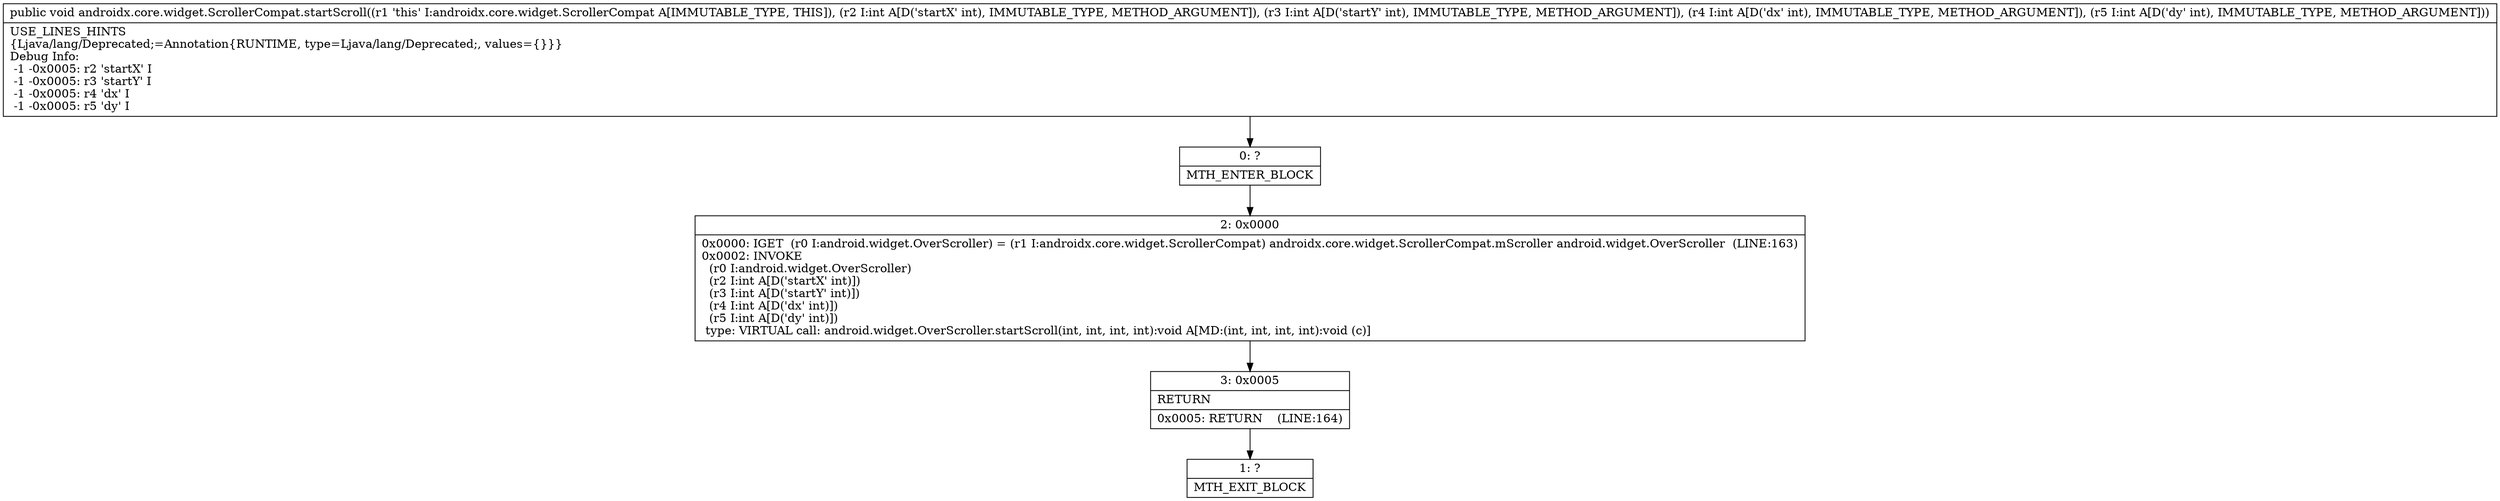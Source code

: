 digraph "CFG forandroidx.core.widget.ScrollerCompat.startScroll(IIII)V" {
Node_0 [shape=record,label="{0\:\ ?|MTH_ENTER_BLOCK\l}"];
Node_2 [shape=record,label="{2\:\ 0x0000|0x0000: IGET  (r0 I:android.widget.OverScroller) = (r1 I:androidx.core.widget.ScrollerCompat) androidx.core.widget.ScrollerCompat.mScroller android.widget.OverScroller  (LINE:163)\l0x0002: INVOKE  \l  (r0 I:android.widget.OverScroller)\l  (r2 I:int A[D('startX' int)])\l  (r3 I:int A[D('startY' int)])\l  (r4 I:int A[D('dx' int)])\l  (r5 I:int A[D('dy' int)])\l type: VIRTUAL call: android.widget.OverScroller.startScroll(int, int, int, int):void A[MD:(int, int, int, int):void (c)]\l}"];
Node_3 [shape=record,label="{3\:\ 0x0005|RETURN\l|0x0005: RETURN    (LINE:164)\l}"];
Node_1 [shape=record,label="{1\:\ ?|MTH_EXIT_BLOCK\l}"];
MethodNode[shape=record,label="{public void androidx.core.widget.ScrollerCompat.startScroll((r1 'this' I:androidx.core.widget.ScrollerCompat A[IMMUTABLE_TYPE, THIS]), (r2 I:int A[D('startX' int), IMMUTABLE_TYPE, METHOD_ARGUMENT]), (r3 I:int A[D('startY' int), IMMUTABLE_TYPE, METHOD_ARGUMENT]), (r4 I:int A[D('dx' int), IMMUTABLE_TYPE, METHOD_ARGUMENT]), (r5 I:int A[D('dy' int), IMMUTABLE_TYPE, METHOD_ARGUMENT]))  | USE_LINES_HINTS\l\{Ljava\/lang\/Deprecated;=Annotation\{RUNTIME, type=Ljava\/lang\/Deprecated;, values=\{\}\}\}\lDebug Info:\l  \-1 \-0x0005: r2 'startX' I\l  \-1 \-0x0005: r3 'startY' I\l  \-1 \-0x0005: r4 'dx' I\l  \-1 \-0x0005: r5 'dy' I\l}"];
MethodNode -> Node_0;Node_0 -> Node_2;
Node_2 -> Node_3;
Node_3 -> Node_1;
}

